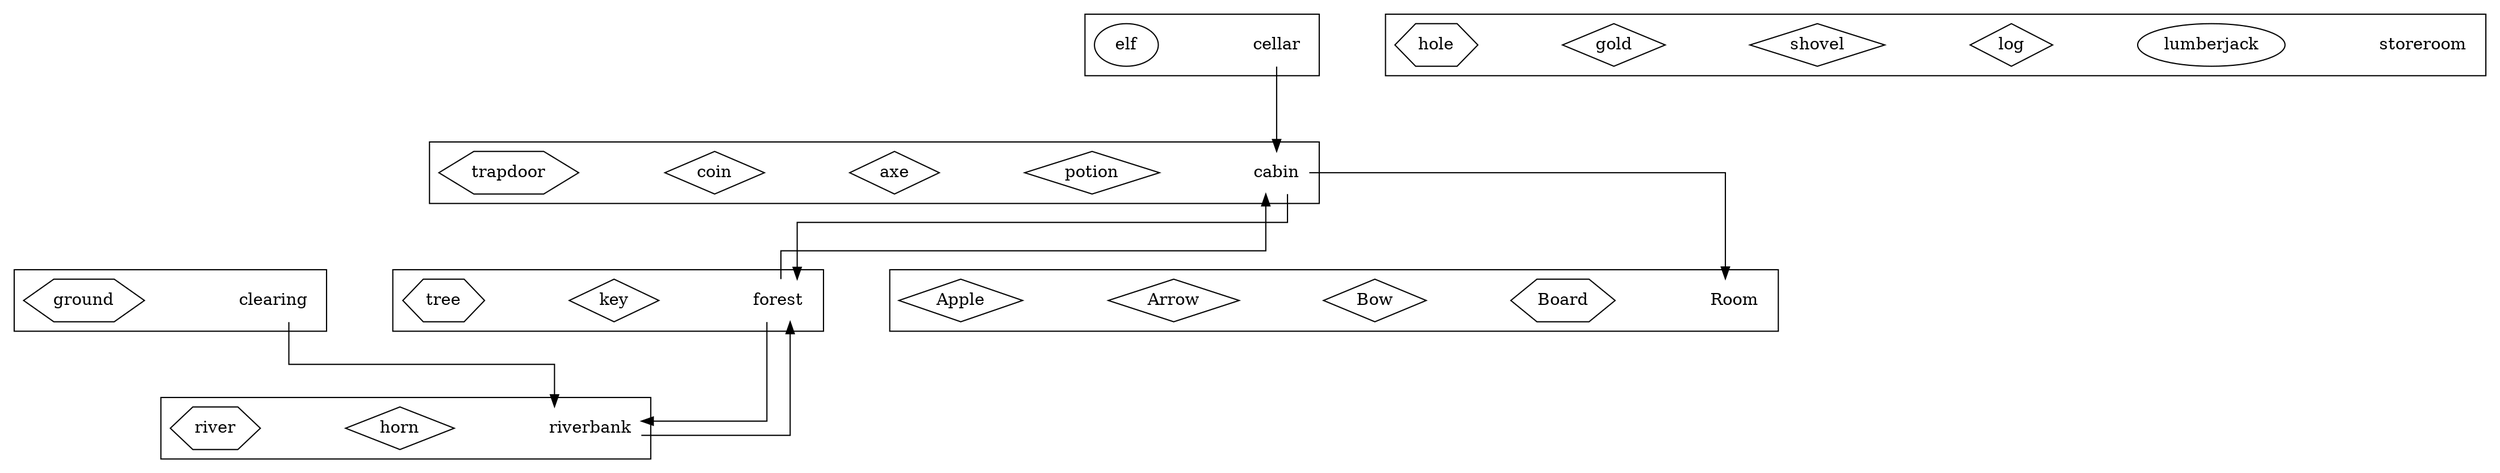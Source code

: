 digraph layout {
    /* ortho splines just makes the arrows into straight lines (rather than curvy ones !) */
    splines = ortho;
    /* space everything out a bit to make it easier to see (for larger models) */
    graph [ranksep="1" nodesep="1"];
    node [shape = "rect"];

    subgraph locations {

        subgraph cluster001 {
            node [shape = "none"];
            cabin [description = "A log cabin in the woods"];
            subgraph artefacts {
                node [shape = "diamond"];
                potion [description = "A bottle of magic potion"];
                axe [description = "A razor sharp axe"];
                coin [description = "A silver coin"];
            }
            subgraph furniture {
                node [shape = "hexagon"];
                trapdoor [description = "A locked wooden trapdoor in the floor"];
            }
        }

        subgraph cluster002 {
            node [shape = "none"];
            forest [description = "A deep dark forest"];
            subgraph artefacts {
                node [shape = "diamond"];
                key [description = "A rusty old key"];
            }
            subgraph furniture {
                node [shape = "hexagon"];
                tree [description = "A tall pine tree"];
            }
        }

        subgraph cluster003 {
            node [shape = "none"];
            cellar [description = "A dusty cellar"]
            subgraph characters {
                node [shape = "ellipse"];
                elf [description = "An angry looking Elf"];
            }
        }

        subgraph cluster004 {
            node [shape = "none"];
            riverbank [description = "A grassy riverbank"]
            subgraph artefacts {
                node [shape = "diamond"];
                horn [description = "An old brass horn"];
            }
            subgraph furniture {
                node [shape = "hexagon"];
                river [description = "A fast flowing river"];
            }
        }

        subgraph cluster005 {
            node [shape = "none"];
            clearing [description = "A clearing in the woods"]
            subgraph furniture {
                node [shape = "hexagon"];
                ground [description = "It looks like the soil has been recently disturbed"];
            }
        }

        subgraph cluster006 {
            node [shape = "none"];
            Room [description = "A wooden room besides cabin"];
            subgraph furniture {
                node [shape = "hexagon"];
                Board [description = "Board for target practice"];
            }
            subgraph artefacts {
                node [shape = "diamond"];
                Bow [description = "A compound bow"];
                Arrow [description = "A sharp arrow"];
                Apple [description = "A red apple in front of target board"];
            }
        }

        subgraph cluster999 {
            node [shape = "none"];
            storeroom [description = "Storage for any entities not placed in the game"]
            subgraph characters {
                node [shape = "ellipse"];
                lumberjack [description = "A burly wood cutter"];
            }
            subgraph artefacts {
                node [shape = "diamond"];
                log [description = "A heavy wooden log"];
                shovel [description = "A sturdy shovel"];
                gold [description = "A big pot of gold"];
            }
            subgraph furniture {
                node [shape = "hexagon"];
                hole [description = "A deep hole in the ground"];
            }
        }

    }

    subgraph paths {
        cabin -> Room;
        cabin -> forest;
        forest -> cabin;
        cellar -> cabin;
        forest -> riverbank
        riverbank -> forest
        clearing -> riverbank
    }

}

